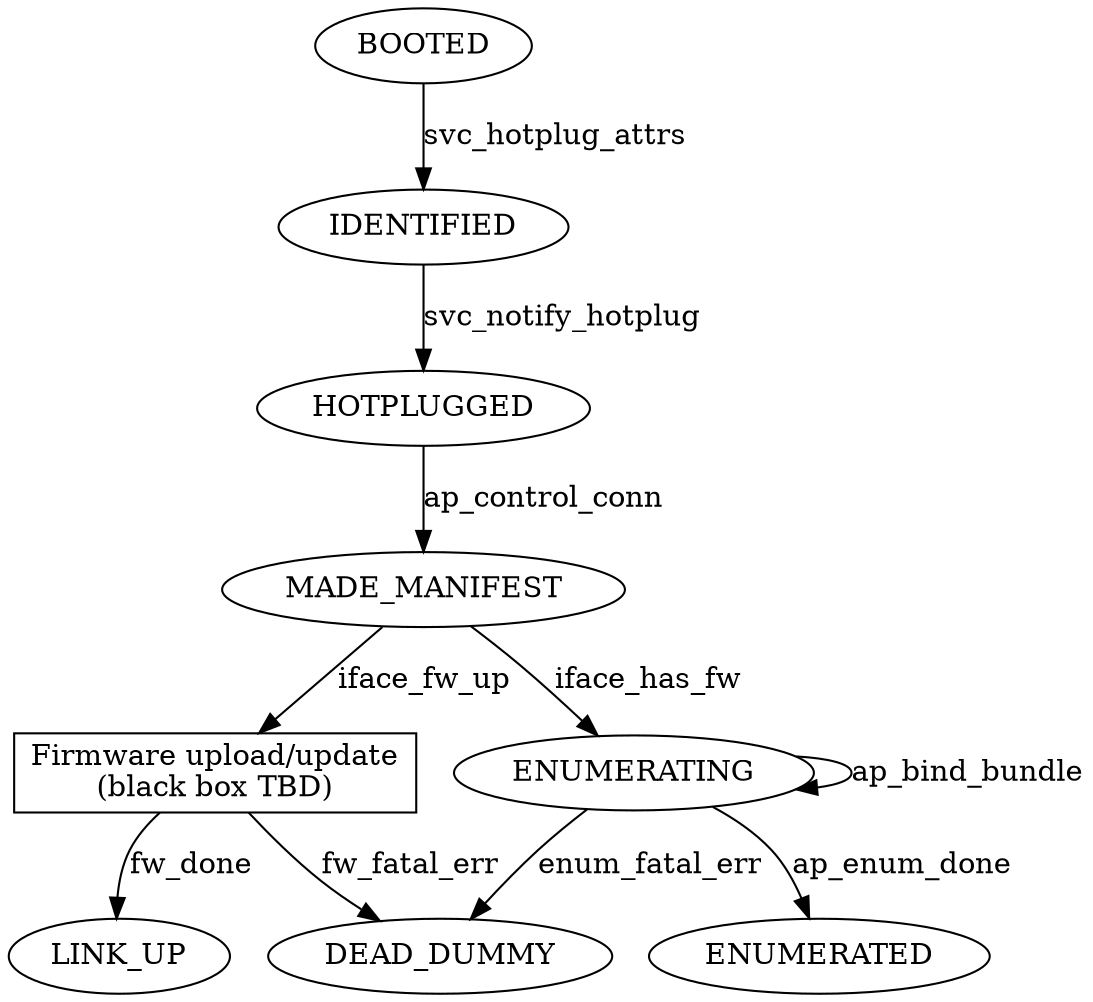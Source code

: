 digraph G {
        FW_UPLOAD [shape=box; label="Firmware upload/update\n(black box TBD)"];

        BOOTED -> IDENTIFIED [label="svc_hotplug_attrs"];
        IDENTIFIED -> HOTPLUGGED [label="svc_notify_hotplug"];
        HOTPLUGGED -> MADE_MANIFEST [label="ap_control_conn"];

        MADE_MANIFEST -> FW_UPLOAD [label="iface_fw_up"];
        FW_UPLOAD -> DEAD_DUMMY [label="fw_fatal_err"];
        FW_UPLOAD -> LINK_UP [label="fw_done"];

        MADE_MANIFEST -> ENUMERATING [label="iface_has_fw"];
        ENUMERATING -> ENUMERATING [label="ap_bind_bundle"];
        ENUMERATING -> DEAD_DUMMY [label="enum_fatal_err"];

        ENUMERATING -> ENUMERATED [label="ap_enum_done"];
}
